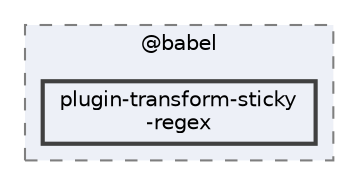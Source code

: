digraph "pkiclassroomrescheduler/src/main/frontend/node_modules/@babel/plugin-transform-sticky-regex"
{
 // LATEX_PDF_SIZE
  bgcolor="transparent";
  edge [fontname=Helvetica,fontsize=10,labelfontname=Helvetica,labelfontsize=10];
  node [fontname=Helvetica,fontsize=10,shape=box,height=0.2,width=0.4];
  compound=true
  subgraph clusterdir_bc8070c8b402176472541bb6f0cba6df {
    graph [ bgcolor="#edf0f7", pencolor="grey50", label="@babel", fontname=Helvetica,fontsize=10 style="filled,dashed", URL="dir_bc8070c8b402176472541bb6f0cba6df.html",tooltip=""]
  dir_0f953bee08f26964224ddc6a467dc7af [label="plugin-transform-sticky\l-regex", fillcolor="#edf0f7", color="grey25", style="filled,bold", URL="dir_0f953bee08f26964224ddc6a467dc7af.html",tooltip=""];
  }
}

